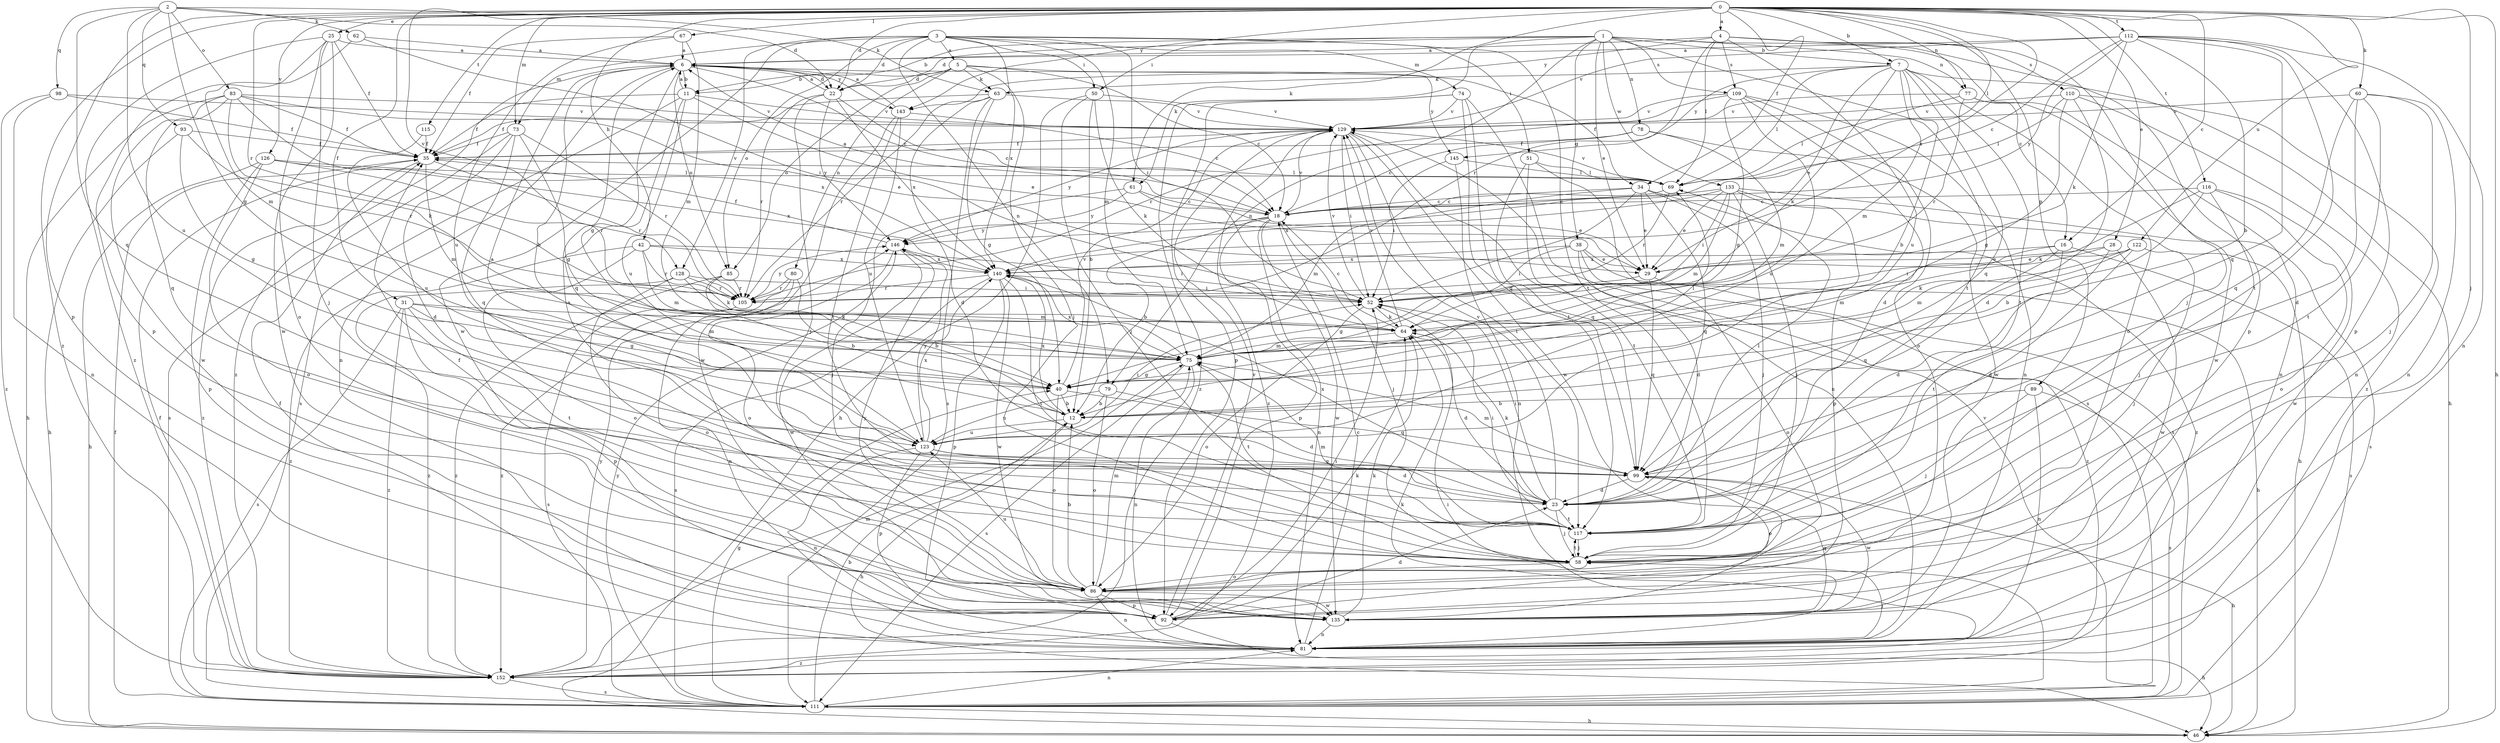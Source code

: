 strict digraph  {
0;
1;
2;
3;
4;
5;
6;
7;
11;
12;
16;
18;
22;
23;
25;
28;
29;
31;
34;
35;
38;
40;
42;
46;
50;
51;
52;
58;
60;
61;
62;
63;
64;
67;
69;
73;
74;
75;
77;
78;
79;
80;
81;
83;
85;
86;
89;
92;
93;
98;
99;
105;
109;
110;
111;
112;
115;
116;
117;
122;
123;
126;
128;
129;
133;
135;
140;
143;
145;
146;
152;
0 -> 4  [label=a];
0 -> 7  [label=b];
0 -> 16  [label=c];
0 -> 22  [label=d];
0 -> 25  [label=e];
0 -> 28  [label=e];
0 -> 31  [label=f];
0 -> 34  [label=f];
0 -> 42  [label=h];
0 -> 46  [label=h];
0 -> 58  [label=j];
0 -> 60  [label=k];
0 -> 61  [label=k];
0 -> 67  [label=l];
0 -> 69  [label=l];
0 -> 73  [label=m];
0 -> 77  [label=n];
0 -> 89  [label=p];
0 -> 92  [label=p];
0 -> 105  [label=r];
0 -> 112  [label=t];
0 -> 115  [label=t];
0 -> 116  [label=t];
0 -> 122  [label=u];
0 -> 126  [label=v];
0 -> 128  [label=v];
0 -> 140  [label=x];
0 -> 143  [label=y];
0 -> 152  [label=z];
1 -> 7  [label=b];
1 -> 11  [label=b];
1 -> 16  [label=c];
1 -> 22  [label=d];
1 -> 29  [label=e];
1 -> 38  [label=g];
1 -> 50  [label=i];
1 -> 61  [label=k];
1 -> 77  [label=n];
1 -> 78  [label=n];
1 -> 79  [label=n];
1 -> 109  [label=s];
1 -> 117  [label=t];
1 -> 133  [label=w];
2 -> 22  [label=d];
2 -> 40  [label=g];
2 -> 62  [label=k];
2 -> 63  [label=k];
2 -> 83  [label=o];
2 -> 93  [label=q];
2 -> 98  [label=q];
2 -> 99  [label=q];
2 -> 123  [label=u];
3 -> 5  [label=a];
3 -> 22  [label=d];
3 -> 50  [label=i];
3 -> 51  [label=i];
3 -> 52  [label=i];
3 -> 73  [label=m];
3 -> 74  [label=m];
3 -> 75  [label=m];
3 -> 79  [label=n];
3 -> 85  [label=o];
3 -> 117  [label=t];
3 -> 128  [label=v];
3 -> 135  [label=w];
3 -> 140  [label=x];
4 -> 6  [label=a];
4 -> 58  [label=j];
4 -> 69  [label=l];
4 -> 92  [label=p];
4 -> 105  [label=r];
4 -> 109  [label=s];
4 -> 110  [label=s];
4 -> 123  [label=u];
4 -> 143  [label=y];
5 -> 11  [label=b];
5 -> 18  [label=c];
5 -> 22  [label=d];
5 -> 34  [label=f];
5 -> 58  [label=j];
5 -> 63  [label=k];
5 -> 80  [label=n];
5 -> 85  [label=o];
6 -> 11  [label=b];
6 -> 12  [label=b];
6 -> 18  [label=c];
6 -> 22  [label=d];
6 -> 40  [label=g];
6 -> 81  [label=n];
6 -> 85  [label=o];
6 -> 143  [label=y];
6 -> 145  [label=y];
6 -> 152  [label=z];
7 -> 12  [label=b];
7 -> 29  [label=e];
7 -> 46  [label=h];
7 -> 63  [label=k];
7 -> 64  [label=k];
7 -> 69  [label=l];
7 -> 75  [label=m];
7 -> 86  [label=o];
7 -> 99  [label=q];
7 -> 117  [label=t];
7 -> 145  [label=y];
11 -> 6  [label=a];
11 -> 29  [label=e];
11 -> 35  [label=f];
11 -> 99  [label=q];
11 -> 111  [label=s];
11 -> 123  [label=u];
11 -> 129  [label=v];
12 -> 46  [label=h];
12 -> 123  [label=u];
12 -> 140  [label=x];
16 -> 52  [label=i];
16 -> 99  [label=q];
16 -> 111  [label=s];
16 -> 117  [label=t];
16 -> 140  [label=x];
18 -> 6  [label=a];
18 -> 12  [label=b];
18 -> 58  [label=j];
18 -> 81  [label=n];
18 -> 92  [label=p];
18 -> 129  [label=v];
18 -> 135  [label=w];
18 -> 146  [label=y];
22 -> 6  [label=a];
22 -> 18  [label=c];
22 -> 58  [label=j];
22 -> 105  [label=r];
22 -> 140  [label=x];
22 -> 146  [label=y];
23 -> 52  [label=i];
23 -> 58  [label=j];
23 -> 64  [label=k];
23 -> 69  [label=l];
23 -> 117  [label=t];
23 -> 129  [label=v];
23 -> 140  [label=x];
25 -> 6  [label=a];
25 -> 35  [label=f];
25 -> 58  [label=j];
25 -> 86  [label=o];
25 -> 92  [label=p];
25 -> 135  [label=w];
25 -> 152  [label=z];
28 -> 23  [label=d];
28 -> 29  [label=e];
28 -> 75  [label=m];
28 -> 135  [label=w];
29 -> 40  [label=g];
29 -> 86  [label=o];
29 -> 99  [label=q];
31 -> 40  [label=g];
31 -> 64  [label=k];
31 -> 75  [label=m];
31 -> 92  [label=p];
31 -> 111  [label=s];
31 -> 117  [label=t];
31 -> 152  [label=z];
34 -> 18  [label=c];
34 -> 29  [label=e];
34 -> 52  [label=i];
34 -> 58  [label=j];
34 -> 75  [label=m];
34 -> 99  [label=q];
34 -> 152  [label=z];
35 -> 69  [label=l];
35 -> 75  [label=m];
35 -> 105  [label=r];
35 -> 152  [label=z];
38 -> 23  [label=d];
38 -> 29  [label=e];
38 -> 46  [label=h];
38 -> 52  [label=i];
38 -> 140  [label=x];
38 -> 152  [label=z];
40 -> 12  [label=b];
40 -> 69  [label=l];
40 -> 86  [label=o];
40 -> 99  [label=q];
40 -> 129  [label=v];
42 -> 52  [label=i];
42 -> 75  [label=m];
42 -> 86  [label=o];
42 -> 105  [label=r];
42 -> 140  [label=x];
42 -> 152  [label=z];
50 -> 12  [label=b];
50 -> 46  [label=h];
50 -> 58  [label=j];
50 -> 64  [label=k];
50 -> 129  [label=v];
51 -> 69  [label=l];
51 -> 99  [label=q];
51 -> 111  [label=s];
51 -> 117  [label=t];
52 -> 64  [label=k];
52 -> 86  [label=o];
52 -> 129  [label=v];
58 -> 35  [label=f];
58 -> 86  [label=o];
58 -> 117  [label=t];
60 -> 23  [label=d];
60 -> 58  [label=j];
60 -> 81  [label=n];
60 -> 99  [label=q];
60 -> 117  [label=t];
60 -> 129  [label=v];
61 -> 18  [label=c];
61 -> 29  [label=e];
61 -> 58  [label=j];
61 -> 146  [label=y];
62 -> 6  [label=a];
62 -> 52  [label=i];
62 -> 75  [label=m];
63 -> 23  [label=d];
63 -> 35  [label=f];
63 -> 40  [label=g];
63 -> 105  [label=r];
63 -> 111  [label=s];
63 -> 129  [label=v];
64 -> 18  [label=c];
64 -> 23  [label=d];
64 -> 75  [label=m];
64 -> 129  [label=v];
67 -> 6  [label=a];
67 -> 35  [label=f];
67 -> 75  [label=m];
67 -> 123  [label=u];
69 -> 18  [label=c];
69 -> 105  [label=r];
69 -> 129  [label=v];
73 -> 23  [label=d];
73 -> 35  [label=f];
73 -> 40  [label=g];
73 -> 99  [label=q];
73 -> 105  [label=r];
73 -> 111  [label=s];
74 -> 92  [label=p];
74 -> 99  [label=q];
74 -> 111  [label=s];
74 -> 117  [label=t];
74 -> 129  [label=v];
74 -> 152  [label=z];
75 -> 40  [label=g];
75 -> 81  [label=n];
75 -> 111  [label=s];
75 -> 117  [label=t];
75 -> 140  [label=x];
77 -> 69  [label=l];
77 -> 81  [label=n];
77 -> 105  [label=r];
77 -> 129  [label=v];
77 -> 135  [label=w];
78 -> 18  [label=c];
78 -> 35  [label=f];
78 -> 75  [label=m];
78 -> 135  [label=w];
79 -> 12  [label=b];
79 -> 23  [label=d];
79 -> 86  [label=o];
79 -> 123  [label=u];
80 -> 12  [label=b];
80 -> 81  [label=n];
80 -> 105  [label=r];
80 -> 152  [label=z];
81 -> 18  [label=c];
81 -> 35  [label=f];
81 -> 58  [label=j];
81 -> 152  [label=z];
83 -> 29  [label=e];
83 -> 35  [label=f];
83 -> 46  [label=h];
83 -> 64  [label=k];
83 -> 99  [label=q];
83 -> 129  [label=v];
83 -> 135  [label=w];
83 -> 140  [label=x];
85 -> 12  [label=b];
85 -> 75  [label=m];
85 -> 105  [label=r];
85 -> 152  [label=z];
86 -> 12  [label=b];
86 -> 75  [label=m];
86 -> 81  [label=n];
86 -> 92  [label=p];
86 -> 123  [label=u];
86 -> 135  [label=w];
86 -> 146  [label=y];
89 -> 12  [label=b];
89 -> 58  [label=j];
89 -> 81  [label=n];
89 -> 111  [label=s];
92 -> 23  [label=d];
92 -> 46  [label=h];
92 -> 52  [label=i];
92 -> 64  [label=k];
92 -> 129  [label=v];
93 -> 35  [label=f];
93 -> 40  [label=g];
93 -> 46  [label=h];
93 -> 105  [label=r];
98 -> 35  [label=f];
98 -> 81  [label=n];
98 -> 129  [label=v];
98 -> 152  [label=z];
99 -> 23  [label=d];
99 -> 46  [label=h];
99 -> 75  [label=m];
99 -> 86  [label=o];
99 -> 135  [label=w];
105 -> 111  [label=s];
105 -> 146  [label=y];
109 -> 23  [label=d];
109 -> 40  [label=g];
109 -> 81  [label=n];
109 -> 86  [label=o];
109 -> 105  [label=r];
109 -> 123  [label=u];
109 -> 129  [label=v];
110 -> 23  [label=d];
110 -> 40  [label=g];
110 -> 69  [label=l];
110 -> 81  [label=n];
110 -> 129  [label=v];
110 -> 152  [label=z];
111 -> 12  [label=b];
111 -> 35  [label=f];
111 -> 40  [label=g];
111 -> 46  [label=h];
111 -> 52  [label=i];
111 -> 81  [label=n];
111 -> 129  [label=v];
111 -> 146  [label=y];
112 -> 6  [label=a];
112 -> 12  [label=b];
112 -> 18  [label=c];
112 -> 64  [label=k];
112 -> 81  [label=n];
112 -> 92  [label=p];
112 -> 99  [label=q];
112 -> 117  [label=t];
112 -> 129  [label=v];
112 -> 146  [label=y];
115 -> 35  [label=f];
115 -> 123  [label=u];
116 -> 12  [label=b];
116 -> 18  [label=c];
116 -> 58  [label=j];
116 -> 64  [label=k];
116 -> 86  [label=o];
116 -> 135  [label=w];
117 -> 6  [label=a];
117 -> 52  [label=i];
117 -> 58  [label=j];
117 -> 75  [label=m];
122 -> 23  [label=d];
122 -> 29  [label=e];
122 -> 58  [label=j];
122 -> 64  [label=k];
122 -> 75  [label=m];
123 -> 6  [label=a];
123 -> 23  [label=d];
123 -> 52  [label=i];
123 -> 81  [label=n];
123 -> 92  [label=p];
123 -> 99  [label=q];
123 -> 140  [label=x];
123 -> 146  [label=y];
126 -> 46  [label=h];
126 -> 69  [label=l];
126 -> 86  [label=o];
126 -> 92  [label=p];
126 -> 105  [label=r];
126 -> 140  [label=x];
128 -> 52  [label=i];
128 -> 64  [label=k];
128 -> 86  [label=o];
128 -> 105  [label=r];
128 -> 152  [label=z];
129 -> 35  [label=f];
129 -> 52  [label=i];
129 -> 81  [label=n];
129 -> 117  [label=t];
129 -> 135  [label=w];
129 -> 146  [label=y];
129 -> 152  [label=z];
133 -> 18  [label=c];
133 -> 29  [label=e];
133 -> 46  [label=h];
133 -> 52  [label=i];
133 -> 58  [label=j];
133 -> 75  [label=m];
133 -> 92  [label=p];
133 -> 111  [label=s];
133 -> 140  [label=x];
135 -> 64  [label=k];
135 -> 81  [label=n];
135 -> 99  [label=q];
140 -> 52  [label=i];
140 -> 92  [label=p];
140 -> 105  [label=r];
140 -> 111  [label=s];
140 -> 117  [label=t];
140 -> 135  [label=w];
143 -> 6  [label=a];
143 -> 18  [label=c];
143 -> 117  [label=t];
143 -> 123  [label=u];
143 -> 135  [label=w];
145 -> 52  [label=i];
145 -> 69  [label=l];
145 -> 81  [label=n];
146 -> 35  [label=f];
146 -> 86  [label=o];
146 -> 135  [label=w];
146 -> 140  [label=x];
152 -> 35  [label=f];
152 -> 64  [label=k];
152 -> 75  [label=m];
152 -> 111  [label=s];
152 -> 146  [label=y];
}
